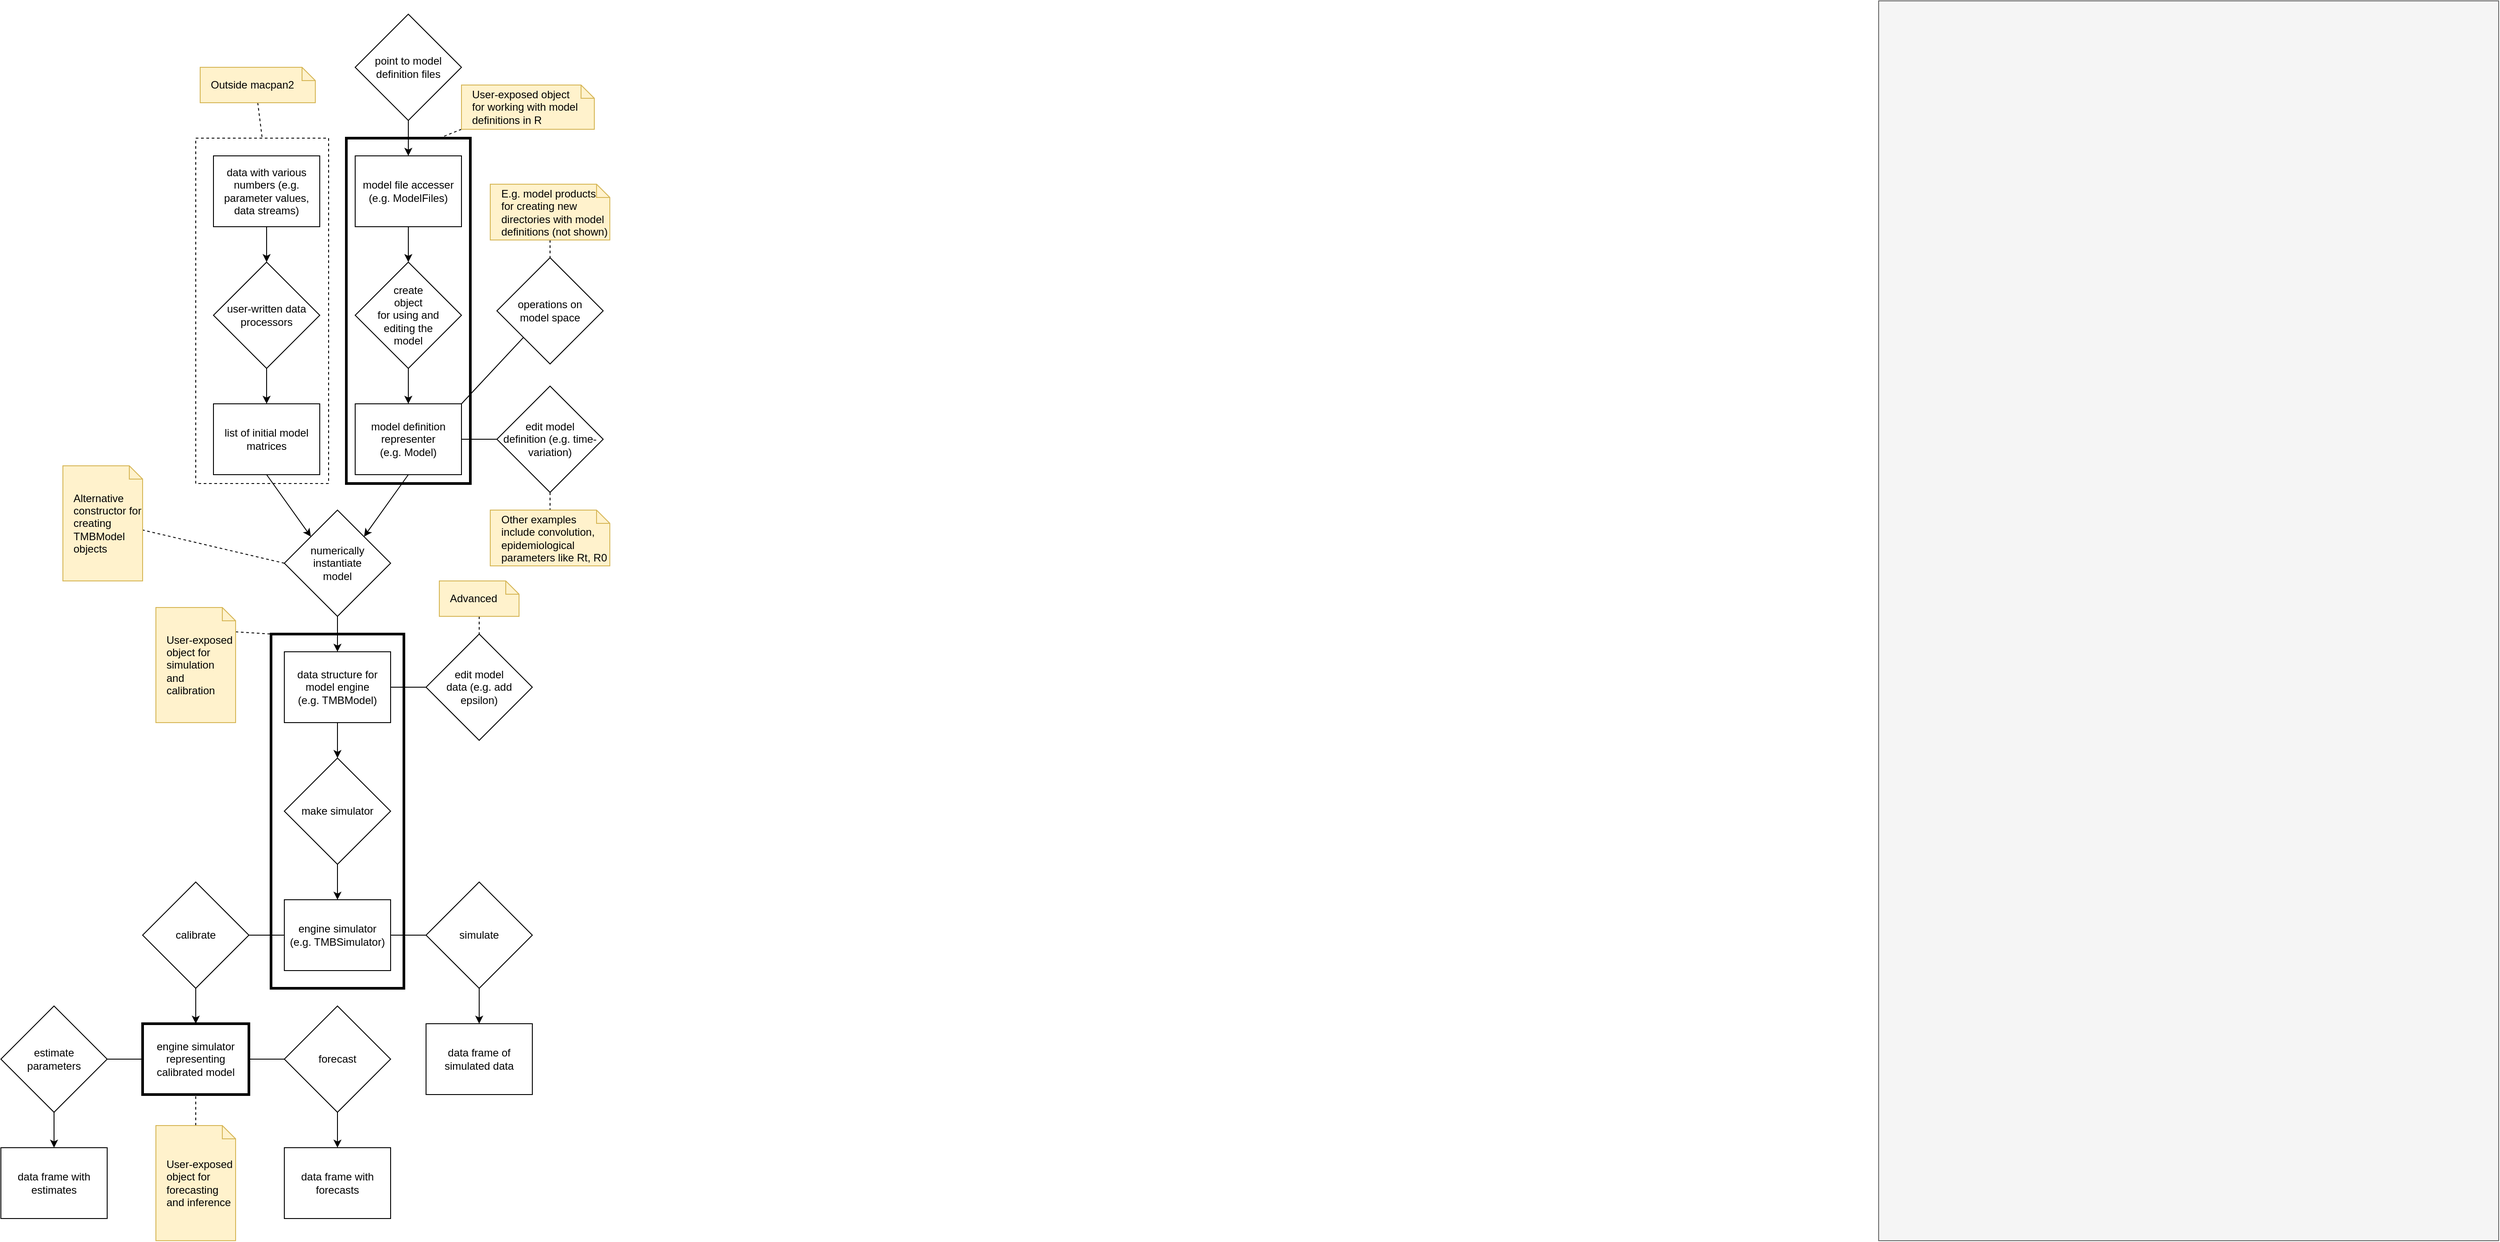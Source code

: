<mxfile>
    <diagram id="-Eip-1yhXG_PjdOotFfL" name="Page-1">
        <mxGraphModel dx="1306" dy="2054" grid="1" gridSize="10" guides="1" tooltips="1" connect="1" arrows="1" fold="1" page="1" pageScale="1" pageWidth="700" pageHeight="1400" background="#ffffff" math="0" shadow="0">
            <root>
                <mxCell id="0"/>
                <mxCell id="1" parent="0"/>
                <mxCell id="68" value="" style="rounded=0;whiteSpace=wrap;html=1;fillStyle=solid;fillColor=#f5f5f5;fontColor=#333333;strokeColor=#666666;" parent="1" vertex="1">
                    <mxGeometry x="2130" y="-7" width="700" height="1400" as="geometry"/>
                </mxCell>
                <mxCell id="36" value="" style="rounded=0;whiteSpace=wrap;html=1;fillColor=none;dashed=1;" parent="1" vertex="1">
                    <mxGeometry x="230" y="148" width="150" height="390" as="geometry"/>
                </mxCell>
                <mxCell id="9" style="edgeStyle=none;html=1;exitX=0.5;exitY=1;exitDx=0;exitDy=0;entryX=0.5;entryY=0;entryDx=0;entryDy=0;" parent="1" source="2" target="8" edge="1">
                    <mxGeometry relative="1" as="geometry"/>
                </mxCell>
                <mxCell id="2" value="model file accesser&lt;br&gt;(e.g. ModelFiles)" style="rounded=0;whiteSpace=wrap;html=1;" parent="1" vertex="1">
                    <mxGeometry x="410" y="168" width="120" height="80" as="geometry"/>
                </mxCell>
                <mxCell id="12" style="edgeStyle=none;html=1;exitX=1;exitY=0.5;exitDx=0;exitDy=0;entryX=0;entryY=0.5;entryDx=0;entryDy=0;endArrow=none;endFill=0;" parent="1" source="3" target="11" edge="1">
                    <mxGeometry relative="1" as="geometry"/>
                </mxCell>
                <mxCell id="15" style="edgeStyle=none;html=1;exitX=0.5;exitY=1;exitDx=0;exitDy=0;entryX=1;entryY=0;entryDx=0;entryDy=0;endArrow=classic;endFill=1;" parent="1" source="3" target="13" edge="1">
                    <mxGeometry relative="1" as="geometry"/>
                </mxCell>
                <mxCell id="24" style="edgeStyle=none;html=1;exitX=0.5;exitY=1;exitDx=0;exitDy=0;entryX=0.5;entryY=0;entryDx=0;entryDy=0;endArrow=classic;endFill=1;" parent="1" source="4" target="23" edge="1">
                    <mxGeometry relative="1" as="geometry"/>
                </mxCell>
                <mxCell id="4" value="data structure for model engine&lt;br&gt;(e.g. TMBModel)" style="rounded=0;whiteSpace=wrap;html=1;" parent="1" vertex="1">
                    <mxGeometry x="330" y="728" width="120" height="80" as="geometry"/>
                </mxCell>
                <mxCell id="31" style="edgeStyle=none;html=1;exitX=0;exitY=0.5;exitDx=0;exitDy=0;entryX=1;entryY=0.5;entryDx=0;entryDy=0;endArrow=none;endFill=0;" parent="1" source="5" target="30" edge="1">
                    <mxGeometry relative="1" as="geometry"/>
                </mxCell>
                <mxCell id="5" value="engine simulator&lt;br&gt;(e.g. TMBSimulator)" style="rounded=0;whiteSpace=wrap;html=1;" parent="1" vertex="1">
                    <mxGeometry x="330" y="1008" width="120" height="80" as="geometry"/>
                </mxCell>
                <mxCell id="7" style="edgeStyle=none;html=1;exitX=0.5;exitY=1;exitDx=0;exitDy=0;entryX=0.5;entryY=0;entryDx=0;entryDy=0;" parent="1" source="6" target="2" edge="1">
                    <mxGeometry relative="1" as="geometry"/>
                </mxCell>
                <mxCell id="6" value="point to model definition files" style="rhombus;whiteSpace=wrap;html=1;" parent="1" vertex="1">
                    <mxGeometry x="410" y="8" width="120" height="120" as="geometry"/>
                </mxCell>
                <mxCell id="10" style="edgeStyle=none;html=1;exitX=0.5;exitY=1;exitDx=0;exitDy=0;entryX=0.5;entryY=0;entryDx=0;entryDy=0;" parent="1" source="8" target="3" edge="1">
                    <mxGeometry relative="1" as="geometry"/>
                </mxCell>
                <mxCell id="8" value="create &lt;br&gt;object &lt;br&gt;for using and &lt;br&gt;editing the &lt;br&gt;model" style="rhombus;whiteSpace=wrap;html=1;" parent="1" vertex="1">
                    <mxGeometry x="410" y="288" width="120" height="120" as="geometry"/>
                </mxCell>
                <mxCell id="75" style="edgeStyle=none;html=1;exitX=0.5;exitY=1;exitDx=0;exitDy=0;entryX=0.5;entryY=0;entryDx=0;entryDy=0;entryPerimeter=0;dashed=1;endArrow=none;endFill=0;" parent="1" source="11" target="74" edge="1">
                    <mxGeometry relative="1" as="geometry"/>
                </mxCell>
                <mxCell id="11" value="edit model&lt;br&gt;definition (e.g. time-variation)" style="rhombus;whiteSpace=wrap;html=1;" parent="1" vertex="1">
                    <mxGeometry x="570" y="428" width="120" height="120" as="geometry"/>
                </mxCell>
                <mxCell id="17" style="edgeStyle=none;html=1;exitX=0.5;exitY=1;exitDx=0;exitDy=0;entryX=0.5;entryY=0;entryDx=0;entryDy=0;endArrow=classic;endFill=1;" parent="1" source="13" target="4" edge="1">
                    <mxGeometry relative="1" as="geometry"/>
                </mxCell>
                <mxCell id="77" style="edgeStyle=none;html=1;exitX=0;exitY=0.5;exitDx=0;exitDy=0;entryX=0;entryY=0;entryDx=90;entryDy=72.5;entryPerimeter=0;dashed=1;endArrow=none;endFill=0;" parent="1" source="13" target="76" edge="1">
                    <mxGeometry relative="1" as="geometry"/>
                </mxCell>
                <mxCell id="13" value="numerically instantiate &lt;br&gt;model" style="rhombus;whiteSpace=wrap;html=1;" parent="1" vertex="1">
                    <mxGeometry x="330" y="568" width="120" height="120" as="geometry"/>
                </mxCell>
                <mxCell id="20" style="edgeStyle=none;html=1;exitX=0.5;exitY=1;exitDx=0;exitDy=0;entryX=0.5;entryY=0;entryDx=0;entryDy=0;endArrow=classic;endFill=1;" parent="1" source="14" target="19" edge="1">
                    <mxGeometry relative="1" as="geometry"/>
                </mxCell>
                <mxCell id="14" value="data with various numbers (e.g. parameter values, data streams)" style="rounded=0;whiteSpace=wrap;html=1;" parent="1" vertex="1">
                    <mxGeometry x="250" y="168" width="120" height="80" as="geometry"/>
                </mxCell>
                <mxCell id="22" style="edgeStyle=none;html=1;exitX=0.5;exitY=1;exitDx=0;exitDy=0;entryX=0;entryY=0;entryDx=0;entryDy=0;endArrow=classic;endFill=1;" parent="1" source="18" target="13" edge="1">
                    <mxGeometry relative="1" as="geometry"/>
                </mxCell>
                <mxCell id="18" value="list of initial model matrices" style="rounded=0;whiteSpace=wrap;html=1;" parent="1" vertex="1">
                    <mxGeometry x="250" y="448" width="120" height="80" as="geometry"/>
                </mxCell>
                <mxCell id="21" style="edgeStyle=none;html=1;exitX=0.5;exitY=1;exitDx=0;exitDy=0;entryX=0.5;entryY=0;entryDx=0;entryDy=0;endArrow=classic;endFill=1;" parent="1" source="19" target="18" edge="1">
                    <mxGeometry relative="1" as="geometry"/>
                </mxCell>
                <mxCell id="19" value="user-written data processors" style="rhombus;whiteSpace=wrap;html=1;" parent="1" vertex="1">
                    <mxGeometry x="250" y="288" width="120" height="120" as="geometry"/>
                </mxCell>
                <mxCell id="25" style="edgeStyle=none;html=1;exitX=0.5;exitY=1;exitDx=0;exitDy=0;entryX=0.5;entryY=0;entryDx=0;entryDy=0;endArrow=classic;endFill=1;" parent="1" source="23" target="5" edge="1">
                    <mxGeometry relative="1" as="geometry"/>
                </mxCell>
                <mxCell id="23" value="make simulator" style="rhombus;whiteSpace=wrap;html=1;" parent="1" vertex="1">
                    <mxGeometry x="330" y="848" width="120" height="120" as="geometry"/>
                </mxCell>
                <mxCell id="29" style="edgeStyle=none;html=1;exitX=0;exitY=0.5;exitDx=0;exitDy=0;entryX=1;entryY=0.5;entryDx=0;entryDy=0;endArrow=none;endFill=0;" parent="1" source="27" target="5" edge="1">
                    <mxGeometry relative="1" as="geometry"/>
                </mxCell>
                <mxCell id="39" style="edgeStyle=none;html=1;exitX=0.5;exitY=1;exitDx=0;exitDy=0;entryX=0.5;entryY=0;entryDx=0;entryDy=0;endArrow=classic;endFill=1;" parent="1" source="27" target="38" edge="1">
                    <mxGeometry relative="1" as="geometry"/>
                </mxCell>
                <mxCell id="27" value="simulate" style="rhombus;whiteSpace=wrap;html=1;" parent="1" vertex="1">
                    <mxGeometry x="490" y="988" width="120" height="120" as="geometry"/>
                </mxCell>
                <mxCell id="40" style="edgeStyle=none;html=1;exitX=0.5;exitY=1;exitDx=0;exitDy=0;entryX=0.5;entryY=0;entryDx=0;entryDy=0;endArrow=classic;endFill=1;" parent="1" source="30" target="37" edge="1">
                    <mxGeometry relative="1" as="geometry"/>
                </mxCell>
                <mxCell id="30" value="calibrate" style="rhombus;whiteSpace=wrap;html=1;" parent="1" vertex="1">
                    <mxGeometry x="170" y="988" width="120" height="120" as="geometry"/>
                </mxCell>
                <mxCell id="33" style="edgeStyle=none;html=1;exitX=0;exitY=0.5;exitDx=0;exitDy=0;entryX=1;entryY=0.5;entryDx=0;entryDy=0;endArrow=none;endFill=0;" parent="1" source="32" target="4" edge="1">
                    <mxGeometry relative="1" as="geometry"/>
                </mxCell>
                <mxCell id="32" value="edit model&lt;br&gt;data (e.g. add epsilon)" style="rhombus;whiteSpace=wrap;html=1;" parent="1" vertex="1">
                    <mxGeometry x="490" y="708" width="120" height="120" as="geometry"/>
                </mxCell>
                <mxCell id="42" style="edgeStyle=none;html=1;exitX=1;exitY=0.5;exitDx=0;exitDy=0;entryX=0;entryY=0.5;entryDx=0;entryDy=0;endArrow=none;endFill=0;" parent="1" source="37" target="41" edge="1">
                    <mxGeometry relative="1" as="geometry"/>
                </mxCell>
                <mxCell id="65" style="edgeStyle=none;html=1;exitX=0;exitY=0.5;exitDx=0;exitDy=0;entryX=1;entryY=0.5;entryDx=0;entryDy=0;endArrow=none;endFill=0;" parent="1" source="37" target="64" edge="1">
                    <mxGeometry relative="1" as="geometry"/>
                </mxCell>
                <mxCell id="37" value="engine simulator representing calibrated model" style="rounded=0;whiteSpace=wrap;html=1;fillColor=default;strokeWidth=3;" parent="1" vertex="1">
                    <mxGeometry x="170" y="1148" width="120" height="80" as="geometry"/>
                </mxCell>
                <mxCell id="38" value="data frame of simulated data" style="rounded=0;whiteSpace=wrap;html=1;fillColor=default;" parent="1" vertex="1">
                    <mxGeometry x="490" y="1148" width="120" height="80" as="geometry"/>
                </mxCell>
                <mxCell id="44" style="edgeStyle=none;html=1;exitX=0.5;exitY=1;exitDx=0;exitDy=0;entryX=0.5;entryY=0;entryDx=0;entryDy=0;endArrow=classic;endFill=1;" parent="1" source="41" target="43" edge="1">
                    <mxGeometry relative="1" as="geometry"/>
                </mxCell>
                <mxCell id="47" value="" style="rounded=0;whiteSpace=wrap;html=1;fillColor=none;strokeWidth=3;" parent="1" vertex="1">
                    <mxGeometry x="400" y="148" width="140" height="390" as="geometry"/>
                </mxCell>
                <mxCell id="41" value="forecast" style="rhombus;whiteSpace=wrap;html=1;" parent="1" vertex="1">
                    <mxGeometry x="330" y="1128" width="120" height="120" as="geometry"/>
                </mxCell>
                <mxCell id="43" value="data frame with forecasts" style="rounded=0;whiteSpace=wrap;html=1;fillColor=default;" parent="1" vertex="1">
                    <mxGeometry x="330" y="1288" width="120" height="80" as="geometry"/>
                </mxCell>
                <mxCell id="52" style="edgeStyle=none;html=1;exitX=0.5;exitY=1;exitDx=0;exitDy=0;exitPerimeter=0;entryX=0.5;entryY=0;entryDx=0;entryDy=0;endArrow=none;endFill=0;dashed=1;" parent="1" source="49" target="36" edge="1">
                    <mxGeometry relative="1" as="geometry"/>
                </mxCell>
                <mxCell id="49" value="Outside macpan2" style="shape=note;size=15;align=left;spacingLeft=10;html=1;whiteSpace=wrap;strokeWidth=1;fillColor=#fff2cc;strokeColor=#d6b656;" parent="1" vertex="1">
                    <mxGeometry x="235" y="68" width="130" height="40" as="geometry"/>
                </mxCell>
                <mxCell id="54" style="edgeStyle=none;html=1;exitX=0.5;exitY=1;exitDx=0;exitDy=0;exitPerimeter=0;entryX=0.5;entryY=0;entryDx=0;entryDy=0;endArrow=none;endFill=0;dashed=1;" parent="1" source="53" target="32" edge="1">
                    <mxGeometry relative="1" as="geometry"/>
                </mxCell>
                <mxCell id="53" value="Advanced" style="shape=note;size=15;align=left;spacingLeft=10;html=1;whiteSpace=wrap;strokeWidth=1;fillColor=#fff2cc;strokeColor=#d6b656;" parent="1" vertex="1">
                    <mxGeometry x="505" y="648" width="90" height="40" as="geometry"/>
                </mxCell>
                <mxCell id="57" style="edgeStyle=none;html=1;exitX=0;exitY=1;exitDx=0;exitDy=0;exitPerimeter=0;entryX=0.75;entryY=0;entryDx=0;entryDy=0;endArrow=none;endFill=0;dashed=1;" parent="1" source="56" target="47" edge="1">
                    <mxGeometry relative="1" as="geometry"/>
                </mxCell>
                <mxCell id="56" value="User-exposed object &lt;br&gt;for working with model definitions in R" style="shape=note;size=15;align=left;spacingLeft=10;html=1;whiteSpace=wrap;strokeWidth=1;fillColor=#fff2cc;strokeColor=#d6b656;" parent="1" vertex="1">
                    <mxGeometry x="530" y="88" width="150" height="50" as="geometry"/>
                </mxCell>
                <mxCell id="58" value="" style="rounded=0;whiteSpace=wrap;html=1;fillColor=none;strokeWidth=3;" parent="1" vertex="1">
                    <mxGeometry x="315" y="708" width="150" height="400" as="geometry"/>
                </mxCell>
                <mxCell id="60" style="edgeStyle=none;html=1;exitX=0;exitY=0;exitDx=90;exitDy=27.5;exitPerimeter=0;entryX=0;entryY=0;entryDx=0;entryDy=0;endArrow=none;endFill=0;dashed=1;" parent="1" source="59" target="58" edge="1">
                    <mxGeometry relative="1" as="geometry"/>
                </mxCell>
                <mxCell id="59" value="User-exposed object for simulation&lt;br&gt;and calibration" style="shape=note;size=15;align=left;spacingLeft=10;html=1;whiteSpace=wrap;strokeWidth=1;fillColor=#fff2cc;strokeColor=#d6b656;" parent="1" vertex="1">
                    <mxGeometry x="185" y="678" width="90" height="130" as="geometry"/>
                </mxCell>
                <mxCell id="62" style="edgeStyle=none;html=1;exitX=0.5;exitY=0;exitDx=0;exitDy=0;exitPerimeter=0;entryX=0.5;entryY=1;entryDx=0;entryDy=0;endArrow=none;endFill=0;dashed=1;" parent="1" source="61" target="37" edge="1">
                    <mxGeometry relative="1" as="geometry"/>
                </mxCell>
                <mxCell id="61" value="User-exposed object for forecasting and inference" style="shape=note;size=15;align=left;spacingLeft=10;html=1;whiteSpace=wrap;strokeWidth=1;fillColor=#fff2cc;strokeColor=#d6b656;" parent="1" vertex="1">
                    <mxGeometry x="185" y="1263" width="90" height="130" as="geometry"/>
                </mxCell>
                <mxCell id="67" style="edgeStyle=none;html=1;exitX=0.5;exitY=1;exitDx=0;exitDy=0;entryX=0.5;entryY=0;entryDx=0;entryDy=0;endArrow=classic;endFill=1;" parent="1" source="64" target="66" edge="1">
                    <mxGeometry relative="1" as="geometry"/>
                </mxCell>
                <mxCell id="64" value="estimate&lt;br&gt;parameters" style="rhombus;whiteSpace=wrap;html=1;" parent="1" vertex="1">
                    <mxGeometry x="10" y="1128" width="120" height="120" as="geometry"/>
                </mxCell>
                <mxCell id="66" value="data frame with estimates" style="rounded=0;whiteSpace=wrap;html=1;fillColor=default;" parent="1" vertex="1">
                    <mxGeometry x="10" y="1288" width="120" height="80" as="geometry"/>
                </mxCell>
                <mxCell id="70" style="edgeStyle=none;html=1;exitX=1;exitY=0;exitDx=0;exitDy=0;entryX=0;entryY=1;entryDx=0;entryDy=0;endArrow=none;endFill=0;" parent="1" source="3" target="69" edge="1">
                    <mxGeometry relative="1" as="geometry"/>
                </mxCell>
                <mxCell id="3" value="model definition representer&lt;br&gt;(e.g. Model)" style="rounded=0;whiteSpace=wrap;html=1;" parent="1" vertex="1">
                    <mxGeometry x="410" y="448" width="120" height="80" as="geometry"/>
                </mxCell>
                <mxCell id="69" value="operations on &lt;br&gt;model space" style="rhombus;whiteSpace=wrap;html=1;" parent="1" vertex="1">
                    <mxGeometry x="570" y="283" width="120" height="120" as="geometry"/>
                </mxCell>
                <mxCell id="72" style="edgeStyle=none;html=1;exitX=0.5;exitY=1;exitDx=0;exitDy=0;exitPerimeter=0;entryX=0.5;entryY=0;entryDx=0;entryDy=0;endArrow=none;endFill=0;dashed=1;" parent="1" source="71" target="69" edge="1">
                    <mxGeometry relative="1" as="geometry"/>
                </mxCell>
                <mxCell id="71" value="E.g. model products for creating new directories with model definitions (not shown)" style="shape=note;size=15;align=left;spacingLeft=10;html=1;whiteSpace=wrap;strokeWidth=1;fillColor=#fff2cc;strokeColor=#d6b656;" parent="1" vertex="1">
                    <mxGeometry x="562.5" y="200" width="135" height="63" as="geometry"/>
                </mxCell>
                <mxCell id="74" value="Other examples include convolution, epidemiological parameters like Rt, R0" style="shape=note;size=15;align=left;spacingLeft=10;html=1;whiteSpace=wrap;strokeWidth=1;fillColor=#fff2cc;strokeColor=#d6b656;" parent="1" vertex="1">
                    <mxGeometry x="562.5" y="568" width="135" height="63" as="geometry"/>
                </mxCell>
                <mxCell id="76" value="Alternative constructor for creating TMBModel objects" style="shape=note;size=15;align=left;spacingLeft=10;html=1;whiteSpace=wrap;strokeWidth=1;fillColor=#fff2cc;strokeColor=#d6b656;" parent="1" vertex="1">
                    <mxGeometry x="80" y="518" width="90" height="130" as="geometry"/>
                </mxCell>
            </root>
        </mxGraphModel>
    </diagram>
</mxfile>